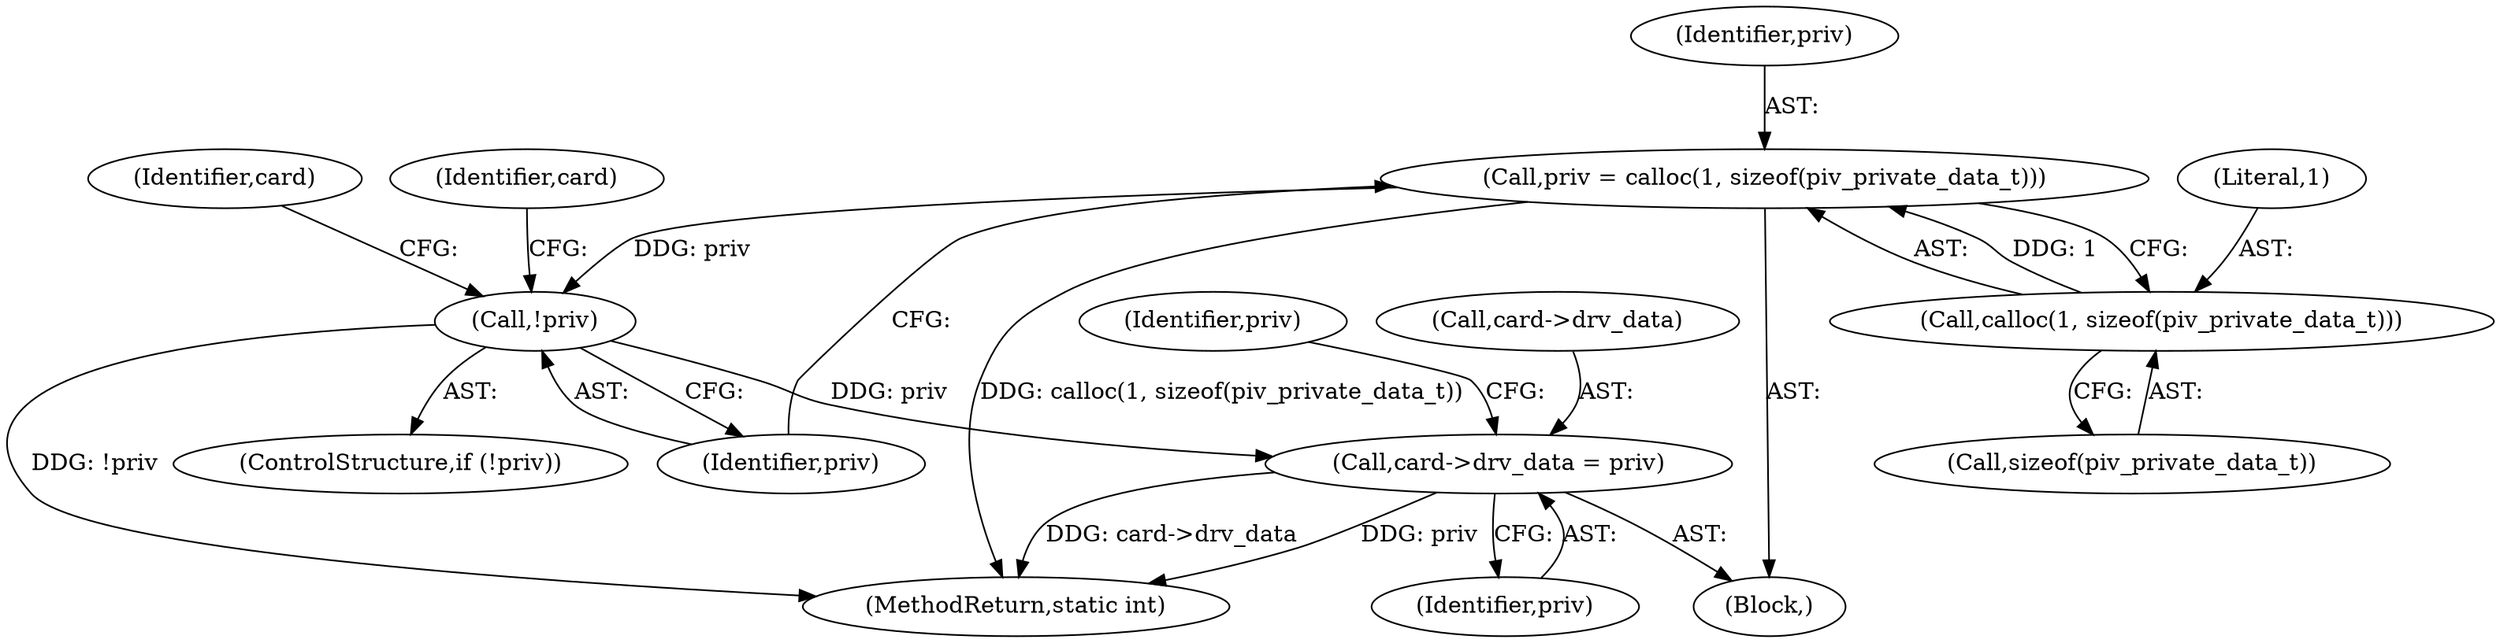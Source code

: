 digraph "0_OpenSC_8fe377e93b4b56060e5bbfb6f3142ceaeca744fa_15@API" {
"1000362" [label="(Call,priv = calloc(1, sizeof(piv_private_data_t)))"];
"1000364" [label="(Call,calloc(1, sizeof(piv_private_data_t)))"];
"1000369" [label="(Call,!priv)"];
"1000388" [label="(Call,card->drv_data = priv)"];
"1000369" [label="(Call,!priv)"];
"1000379" [label="(Identifier,card)"];
"1000373" [label="(Identifier,card)"];
"1000395" [label="(Identifier,priv)"];
"1000392" [label="(Identifier,priv)"];
"1000368" [label="(ControlStructure,if (!priv))"];
"1000365" [label="(Literal,1)"];
"1000120" [label="(Block,)"];
"1000370" [label="(Identifier,priv)"];
"1000362" [label="(Call,priv = calloc(1, sizeof(piv_private_data_t)))"];
"1000366" [label="(Call,sizeof(piv_private_data_t))"];
"1000388" [label="(Call,card->drv_data = priv)"];
"1000363" [label="(Identifier,priv)"];
"1000364" [label="(Call,calloc(1, sizeof(piv_private_data_t)))"];
"1000526" [label="(MethodReturn,static int)"];
"1000389" [label="(Call,card->drv_data)"];
"1000362" -> "1000120"  [label="AST: "];
"1000362" -> "1000364"  [label="CFG: "];
"1000363" -> "1000362"  [label="AST: "];
"1000364" -> "1000362"  [label="AST: "];
"1000370" -> "1000362"  [label="CFG: "];
"1000362" -> "1000526"  [label="DDG: calloc(1, sizeof(piv_private_data_t))"];
"1000364" -> "1000362"  [label="DDG: 1"];
"1000362" -> "1000369"  [label="DDG: priv"];
"1000364" -> "1000366"  [label="CFG: "];
"1000365" -> "1000364"  [label="AST: "];
"1000366" -> "1000364"  [label="AST: "];
"1000369" -> "1000368"  [label="AST: "];
"1000369" -> "1000370"  [label="CFG: "];
"1000370" -> "1000369"  [label="AST: "];
"1000373" -> "1000369"  [label="CFG: "];
"1000379" -> "1000369"  [label="CFG: "];
"1000369" -> "1000526"  [label="DDG: !priv"];
"1000369" -> "1000388"  [label="DDG: priv"];
"1000388" -> "1000120"  [label="AST: "];
"1000388" -> "1000392"  [label="CFG: "];
"1000389" -> "1000388"  [label="AST: "];
"1000392" -> "1000388"  [label="AST: "];
"1000395" -> "1000388"  [label="CFG: "];
"1000388" -> "1000526"  [label="DDG: card->drv_data"];
"1000388" -> "1000526"  [label="DDG: priv"];
}
